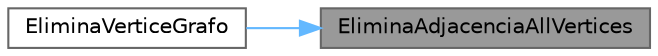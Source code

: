 digraph "EliminaAdjacenciaAllVertices"
{
 // LATEX_PDF_SIZE
  bgcolor="transparent";
  edge [fontname=Helvetica,fontsize=10,labelfontname=Helvetica,labelfontsize=10];
  node [fontname=Helvetica,fontsize=10,shape=box,height=0.2,width=0.4];
  rankdir="RL";
  Node1 [id="Node000001",label="EliminaAdjacenciaAllVertices",height=0.2,width=0.4,color="gray40", fillcolor="grey60", style="filled", fontcolor="black",tooltip=" "];
  Node1 -> Node2 [id="edge2_Node000001_Node000002",dir="back",color="steelblue1",style="solid",tooltip=" "];
  Node2 [id="Node000002",label="EliminaVerticeGrafo",height=0.2,width=0.4,color="grey40", fillcolor="white", style="filled",URL="$_vertice_8c.html#afca57fe820c774993f36e97a78b3a9f4",tooltip=" "];
}
